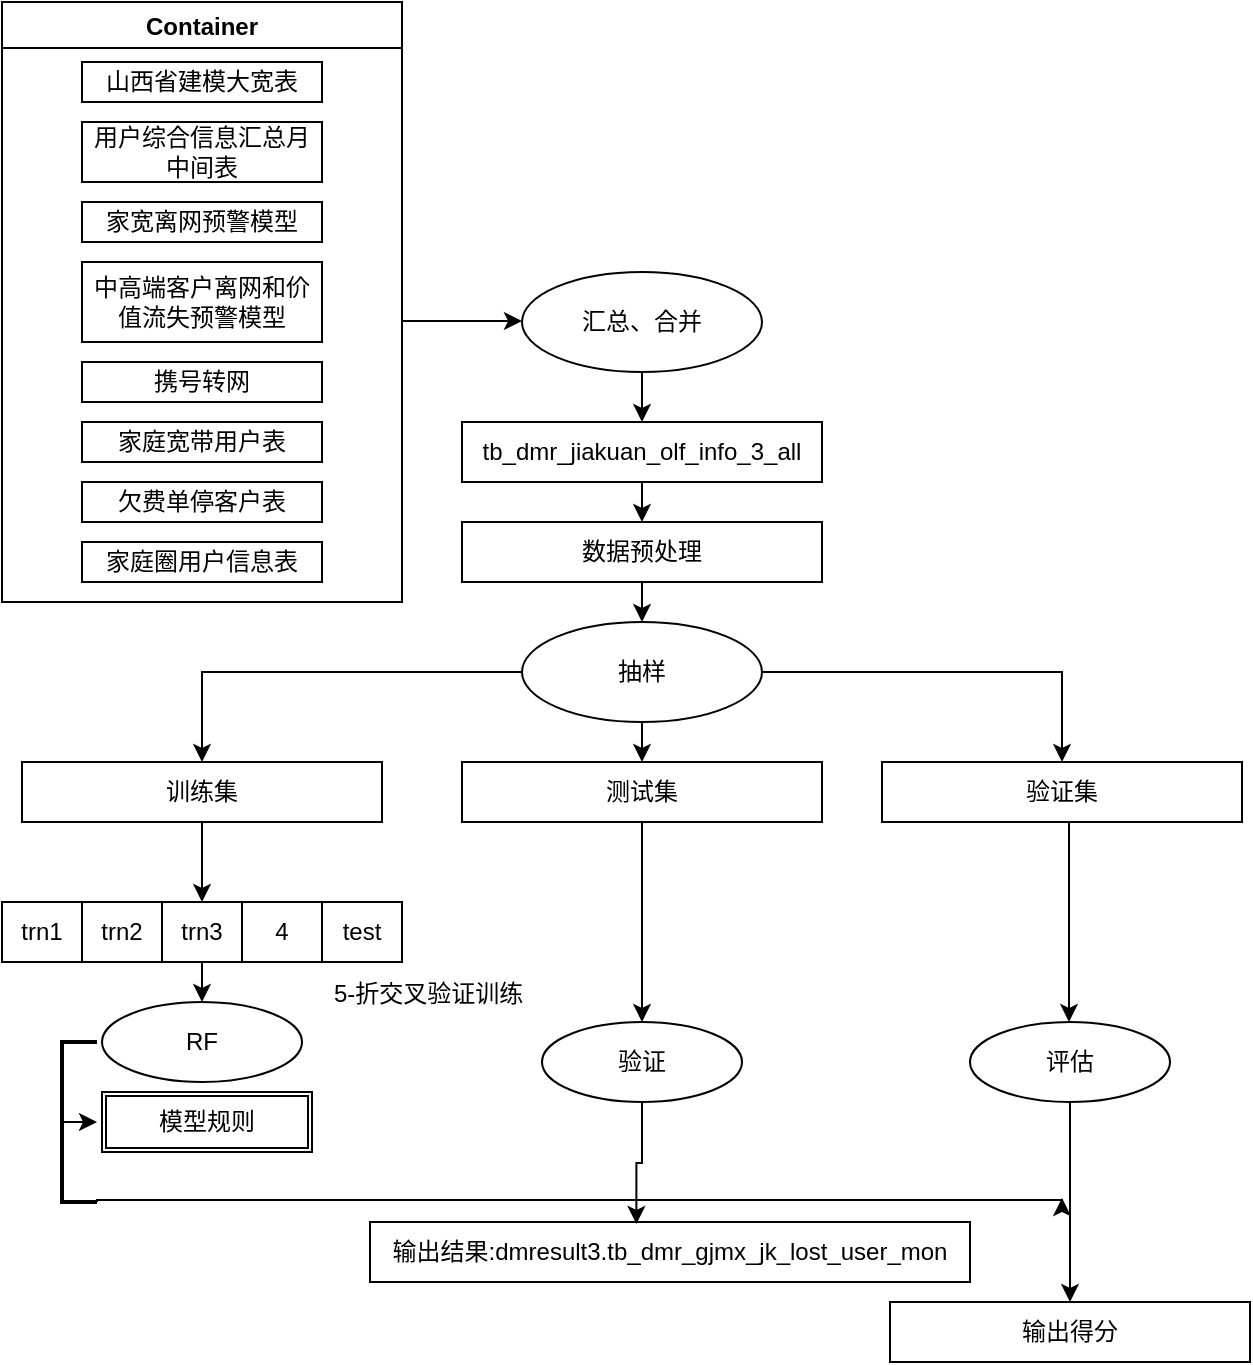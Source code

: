 <mxfile version="16.6.4" type="github">
  <diagram id="C5RBs43oDa-KdzZeNtuy" name="Page-1">
    <mxGraphModel dx="1741" dy="518" grid="1" gridSize="10" guides="1" tooltips="1" connect="1" arrows="1" fold="1" page="1" pageScale="1" pageWidth="827" pageHeight="1169" math="0" shadow="0">
      <root>
        <mxCell id="WIyWlLk6GJQsqaUBKTNV-0" />
        <mxCell id="WIyWlLk6GJQsqaUBKTNV-1" parent="WIyWlLk6GJQsqaUBKTNV-0" />
        <mxCell id="9xgiGDTQeDfuc2FrEo8u-0" value="山西省建模大宽表" style="rounded=0;whiteSpace=wrap;html=1;" vertex="1" parent="WIyWlLk6GJQsqaUBKTNV-1">
          <mxGeometry x="-30" y="40" width="120" height="20" as="geometry" />
        </mxCell>
        <mxCell id="9xgiGDTQeDfuc2FrEo8u-1" value="用户综合信息汇总月中间表" style="rounded=0;whiteSpace=wrap;html=1;" vertex="1" parent="WIyWlLk6GJQsqaUBKTNV-1">
          <mxGeometry x="-30" y="70" width="120" height="30" as="geometry" />
        </mxCell>
        <mxCell id="9xgiGDTQeDfuc2FrEo8u-2" value="家宽离网预警模型" style="rounded=0;whiteSpace=wrap;html=1;" vertex="1" parent="WIyWlLk6GJQsqaUBKTNV-1">
          <mxGeometry x="-30" y="110" width="120" height="20" as="geometry" />
        </mxCell>
        <mxCell id="9xgiGDTQeDfuc2FrEo8u-3" value="携号转网" style="rounded=0;whiteSpace=wrap;html=1;" vertex="1" parent="WIyWlLk6GJQsqaUBKTNV-1">
          <mxGeometry x="-30" y="190" width="120" height="20" as="geometry" />
        </mxCell>
        <mxCell id="9xgiGDTQeDfuc2FrEo8u-4" value="中高端客户离网和价值流失预警模型" style="rounded=0;whiteSpace=wrap;html=1;" vertex="1" parent="WIyWlLk6GJQsqaUBKTNV-1">
          <mxGeometry x="-30" y="140" width="120" height="40" as="geometry" />
        </mxCell>
        <mxCell id="9xgiGDTQeDfuc2FrEo8u-5" value="家庭宽带用户表" style="rounded=0;whiteSpace=wrap;html=1;" vertex="1" parent="WIyWlLk6GJQsqaUBKTNV-1">
          <mxGeometry x="-30" y="220" width="120" height="20" as="geometry" />
        </mxCell>
        <mxCell id="9xgiGDTQeDfuc2FrEo8u-6" value="欠费单停客户表" style="rounded=0;whiteSpace=wrap;html=1;" vertex="1" parent="WIyWlLk6GJQsqaUBKTNV-1">
          <mxGeometry x="-30" y="250" width="120" height="20" as="geometry" />
        </mxCell>
        <mxCell id="9xgiGDTQeDfuc2FrEo8u-7" value="家庭圈用户信息表" style="rounded=0;whiteSpace=wrap;html=1;" vertex="1" parent="WIyWlLk6GJQsqaUBKTNV-1">
          <mxGeometry x="-30" y="280" width="120" height="20" as="geometry" />
        </mxCell>
        <mxCell id="9xgiGDTQeDfuc2FrEo8u-14" value="" style="endArrow=classic;html=1;rounded=0;" edge="1" parent="WIyWlLk6GJQsqaUBKTNV-1">
          <mxGeometry width="50" height="50" relative="1" as="geometry">
            <mxPoint x="130" y="169.5" as="sourcePoint" />
            <mxPoint x="190" y="169.5" as="targetPoint" />
          </mxGeometry>
        </mxCell>
        <mxCell id="9xgiGDTQeDfuc2FrEo8u-16" value="tb_dmr_jiakuan_olf_info_3_all" style="rounded=0;whiteSpace=wrap;html=1;" vertex="1" parent="WIyWlLk6GJQsqaUBKTNV-1">
          <mxGeometry x="160" y="220" width="180" height="30" as="geometry" />
        </mxCell>
        <mxCell id="9xgiGDTQeDfuc2FrEo8u-19" value="汇总、合并" style="ellipse;whiteSpace=wrap;html=1;" vertex="1" parent="WIyWlLk6GJQsqaUBKTNV-1">
          <mxGeometry x="190" y="145" width="120" height="50" as="geometry" />
        </mxCell>
        <mxCell id="9xgiGDTQeDfuc2FrEo8u-22" value="数据预处理" style="rounded=0;whiteSpace=wrap;html=1;" vertex="1" parent="WIyWlLk6GJQsqaUBKTNV-1">
          <mxGeometry x="160" y="270" width="180" height="30" as="geometry" />
        </mxCell>
        <mxCell id="9xgiGDTQeDfuc2FrEo8u-25" value="测试集" style="rounded=0;whiteSpace=wrap;html=1;" vertex="1" parent="WIyWlLk6GJQsqaUBKTNV-1">
          <mxGeometry x="160" y="390" width="180" height="30" as="geometry" />
        </mxCell>
        <mxCell id="9xgiGDTQeDfuc2FrEo8u-26" value="抽样" style="ellipse;whiteSpace=wrap;html=1;" vertex="1" parent="WIyWlLk6GJQsqaUBKTNV-1">
          <mxGeometry x="190" y="320" width="120" height="50" as="geometry" />
        </mxCell>
        <mxCell id="9xgiGDTQeDfuc2FrEo8u-28" value="" style="edgeStyle=segmentEdgeStyle;endArrow=classic;html=1;rounded=0;exitX=1;exitY=0.5;exitDx=0;exitDy=0;entryX=0.5;entryY=0;entryDx=0;entryDy=0;" edge="1" parent="WIyWlLk6GJQsqaUBKTNV-1" source="9xgiGDTQeDfuc2FrEo8u-26" target="9xgiGDTQeDfuc2FrEo8u-32">
          <mxGeometry width="50" height="50" relative="1" as="geometry">
            <mxPoint x="390" y="350" as="sourcePoint" />
            <mxPoint x="440" y="430" as="targetPoint" />
          </mxGeometry>
        </mxCell>
        <mxCell id="9xgiGDTQeDfuc2FrEo8u-29" value="" style="edgeStyle=segmentEdgeStyle;endArrow=classic;html=1;rounded=0;exitX=0;exitY=0.5;exitDx=0;exitDy=0;entryX=0.5;entryY=0;entryDx=0;entryDy=0;" edge="1" parent="WIyWlLk6GJQsqaUBKTNV-1" source="9xgiGDTQeDfuc2FrEo8u-26" target="9xgiGDTQeDfuc2FrEo8u-31">
          <mxGeometry width="50" height="50" relative="1" as="geometry">
            <mxPoint x="100" y="390" as="sourcePoint" />
            <mxPoint x="30" y="435" as="targetPoint" />
          </mxGeometry>
        </mxCell>
        <mxCell id="9xgiGDTQeDfuc2FrEo8u-31" value="训练集" style="rounded=0;whiteSpace=wrap;html=1;" vertex="1" parent="WIyWlLk6GJQsqaUBKTNV-1">
          <mxGeometry x="-60" y="390" width="180" height="30" as="geometry" />
        </mxCell>
        <mxCell id="9xgiGDTQeDfuc2FrEo8u-32" value="验证集" style="rounded=0;whiteSpace=wrap;html=1;" vertex="1" parent="WIyWlLk6GJQsqaUBKTNV-1">
          <mxGeometry x="370" y="390" width="180" height="30" as="geometry" />
        </mxCell>
        <mxCell id="9xgiGDTQeDfuc2FrEo8u-33" value="RF" style="ellipse;whiteSpace=wrap;html=1;" vertex="1" parent="WIyWlLk6GJQsqaUBKTNV-1">
          <mxGeometry x="-20" y="510" width="100" height="40" as="geometry" />
        </mxCell>
        <mxCell id="9xgiGDTQeDfuc2FrEo8u-36" value="模型规则" style="shape=ext;double=1;rounded=0;whiteSpace=wrap;html=1;" vertex="1" parent="WIyWlLk6GJQsqaUBKTNV-1">
          <mxGeometry x="-20" y="555" width="105" height="30" as="geometry" />
        </mxCell>
        <mxCell id="9xgiGDTQeDfuc2FrEo8u-37" value="验证" style="ellipse;whiteSpace=wrap;html=1;" vertex="1" parent="WIyWlLk6GJQsqaUBKTNV-1">
          <mxGeometry x="200" y="520" width="100" height="40" as="geometry" />
        </mxCell>
        <mxCell id="9xgiGDTQeDfuc2FrEo8u-38" value="评估" style="ellipse;whiteSpace=wrap;html=1;" vertex="1" parent="WIyWlLk6GJQsqaUBKTNV-1">
          <mxGeometry x="414" y="520" width="100" height="40" as="geometry" />
        </mxCell>
        <mxCell id="9xgiGDTQeDfuc2FrEo8u-52" value="Container" style="swimlane;" vertex="1" parent="WIyWlLk6GJQsqaUBKTNV-1">
          <mxGeometry x="-70" y="10" width="200" height="300" as="geometry">
            <mxRectangle x="-70" y="10" width="90" height="23" as="alternateBounds" />
          </mxGeometry>
        </mxCell>
        <mxCell id="9xgiGDTQeDfuc2FrEo8u-53" value="" style="edgeStyle=elbowEdgeStyle;elbow=vertical;endArrow=classic;html=1;rounded=0;entryX=0.5;entryY=0;entryDx=0;entryDy=0;exitX=0.5;exitY=1;exitDx=0;exitDy=0;" edge="1" parent="WIyWlLk6GJQsqaUBKTNV-1" source="9xgiGDTQeDfuc2FrEo8u-22" target="9xgiGDTQeDfuc2FrEo8u-26">
          <mxGeometry width="50" height="50" relative="1" as="geometry">
            <mxPoint x="420" y="350" as="sourcePoint" />
            <mxPoint x="330" y="350" as="targetPoint" />
          </mxGeometry>
        </mxCell>
        <mxCell id="9xgiGDTQeDfuc2FrEo8u-54" value="" style="edgeStyle=elbowEdgeStyle;elbow=vertical;endArrow=classic;html=1;rounded=0;entryX=0.5;entryY=0;entryDx=0;entryDy=0;exitX=0.5;exitY=1;exitDx=0;exitDy=0;" edge="1" parent="WIyWlLk6GJQsqaUBKTNV-1" source="9xgiGDTQeDfuc2FrEo8u-26" target="9xgiGDTQeDfuc2FrEo8u-25">
          <mxGeometry width="50" height="50" relative="1" as="geometry">
            <mxPoint x="250" y="410" as="sourcePoint" />
            <mxPoint x="260" y="370" as="targetPoint" />
          </mxGeometry>
        </mxCell>
        <mxCell id="9xgiGDTQeDfuc2FrEo8u-56" value="" style="edgeStyle=elbowEdgeStyle;elbow=vertical;endArrow=classic;html=1;rounded=0;entryX=0.5;entryY=0;entryDx=0;entryDy=0;exitX=0.5;exitY=1;exitDx=0;exitDy=0;" edge="1" parent="WIyWlLk6GJQsqaUBKTNV-1" source="9xgiGDTQeDfuc2FrEo8u-16" target="9xgiGDTQeDfuc2FrEo8u-22">
          <mxGeometry width="50" height="50" relative="1" as="geometry">
            <mxPoint x="260" y="420" as="sourcePoint" />
            <mxPoint x="260" y="450" as="targetPoint" />
          </mxGeometry>
        </mxCell>
        <mxCell id="9xgiGDTQeDfuc2FrEo8u-57" value="" style="edgeStyle=elbowEdgeStyle;elbow=vertical;endArrow=classic;html=1;rounded=0;exitX=0.5;exitY=1;exitDx=0;exitDy=0;" edge="1" parent="WIyWlLk6GJQsqaUBKTNV-1" source="9xgiGDTQeDfuc2FrEo8u-19">
          <mxGeometry width="50" height="50" relative="1" as="geometry">
            <mxPoint x="260" y="275" as="sourcePoint" />
            <mxPoint x="250" y="220" as="targetPoint" />
          </mxGeometry>
        </mxCell>
        <mxCell id="9xgiGDTQeDfuc2FrEo8u-58" value="" style="edgeStyle=elbowEdgeStyle;elbow=vertical;endArrow=classic;html=1;rounded=0;exitX=0.5;exitY=1;exitDx=0;exitDy=0;entryX=0.5;entryY=0;entryDx=0;entryDy=0;" edge="1" parent="WIyWlLk6GJQsqaUBKTNV-1" source="9xgiGDTQeDfuc2FrEo8u-38" target="9xgiGDTQeDfuc2FrEo8u-60">
          <mxGeometry width="50" height="50" relative="1" as="geometry">
            <mxPoint x="260" y="380" as="sourcePoint" />
            <mxPoint x="464" y="600" as="targetPoint" />
          </mxGeometry>
        </mxCell>
        <mxCell id="9xgiGDTQeDfuc2FrEo8u-60" value="输出得分" style="rounded=0;whiteSpace=wrap;html=1;" vertex="1" parent="WIyWlLk6GJQsqaUBKTNV-1">
          <mxGeometry x="374" y="660" width="180" height="30" as="geometry" />
        </mxCell>
        <mxCell id="9xgiGDTQeDfuc2FrEo8u-61" value="" style="edgeStyle=segmentEdgeStyle;endArrow=classic;html=1;rounded=0;exitX=0.5;exitY=1;exitDx=0;exitDy=0;entryX=0.5;entryY=0;entryDx=0;entryDy=0;" edge="1" parent="WIyWlLk6GJQsqaUBKTNV-1" source="9xgiGDTQeDfuc2FrEo8u-31" target="9xgiGDTQeDfuc2FrEo8u-65">
          <mxGeometry width="50" height="50" relative="1" as="geometry">
            <mxPoint x="160" y="460" as="sourcePoint" />
            <mxPoint x="-5" y="460" as="targetPoint" />
          </mxGeometry>
        </mxCell>
        <mxCell id="9xgiGDTQeDfuc2FrEo8u-63" value="trn1" style="rounded=0;whiteSpace=wrap;html=1;" vertex="1" parent="WIyWlLk6GJQsqaUBKTNV-1">
          <mxGeometry x="-70" y="460" width="40" height="30" as="geometry" />
        </mxCell>
        <mxCell id="9xgiGDTQeDfuc2FrEo8u-64" value="trn2" style="rounded=0;whiteSpace=wrap;html=1;" vertex="1" parent="WIyWlLk6GJQsqaUBKTNV-1">
          <mxGeometry x="-30" y="460" width="40" height="30" as="geometry" />
        </mxCell>
        <mxCell id="9xgiGDTQeDfuc2FrEo8u-65" value="trn3" style="rounded=0;whiteSpace=wrap;html=1;" vertex="1" parent="WIyWlLk6GJQsqaUBKTNV-1">
          <mxGeometry x="10" y="460" width="40" height="30" as="geometry" />
        </mxCell>
        <mxCell id="9xgiGDTQeDfuc2FrEo8u-66" value="4" style="rounded=0;whiteSpace=wrap;html=1;" vertex="1" parent="WIyWlLk6GJQsqaUBKTNV-1">
          <mxGeometry x="50" y="460" width="40" height="30" as="geometry" />
        </mxCell>
        <mxCell id="9xgiGDTQeDfuc2FrEo8u-67" value="test" style="rounded=0;whiteSpace=wrap;html=1;" vertex="1" parent="WIyWlLk6GJQsqaUBKTNV-1">
          <mxGeometry x="90" y="460" width="40" height="30" as="geometry" />
        </mxCell>
        <mxCell id="9xgiGDTQeDfuc2FrEo8u-68" value="" style="edgeStyle=segmentEdgeStyle;endArrow=classic;html=1;rounded=0;exitX=0.5;exitY=1;exitDx=0;exitDy=0;entryX=0.5;entryY=0;entryDx=0;entryDy=0;" edge="1" parent="WIyWlLk6GJQsqaUBKTNV-1" source="9xgiGDTQeDfuc2FrEo8u-65" target="9xgiGDTQeDfuc2FrEo8u-33">
          <mxGeometry width="50" height="50" relative="1" as="geometry">
            <mxPoint x="40" y="430" as="sourcePoint" />
            <mxPoint x="40" y="470" as="targetPoint" />
          </mxGeometry>
        </mxCell>
        <mxCell id="9xgiGDTQeDfuc2FrEo8u-70" value="" style="strokeWidth=2;html=1;shape=mxgraph.flowchart.annotation_1;align=left;pointerEvents=1;" vertex="1" parent="WIyWlLk6GJQsqaUBKTNV-1">
          <mxGeometry x="-40" y="530" width="17.5" height="80" as="geometry" />
        </mxCell>
        <mxCell id="9xgiGDTQeDfuc2FrEo8u-72" value="5-折交叉验证训练" style="text;strokeColor=none;fillColor=none;align=left;verticalAlign=middle;spacingLeft=4;spacingRight=4;overflow=hidden;points=[[0,0.5],[1,0.5]];portConstraint=eastwest;rotatable=0;" vertex="1" parent="WIyWlLk6GJQsqaUBKTNV-1">
          <mxGeometry x="90" y="490" width="110" height="30" as="geometry" />
        </mxCell>
        <mxCell id="9xgiGDTQeDfuc2FrEo8u-73" value="输出结果:dmresult3.tb_dmr_gjmx_jk_lost_user_mon" style="rounded=0;whiteSpace=wrap;html=1;" vertex="1" parent="WIyWlLk6GJQsqaUBKTNV-1">
          <mxGeometry x="114" y="620" width="300" height="30" as="geometry" />
        </mxCell>
        <mxCell id="9xgiGDTQeDfuc2FrEo8u-74" value="" style="edgeStyle=elbowEdgeStyle;elbow=vertical;endArrow=classic;html=1;rounded=0;exitX=0.5;exitY=1;exitDx=0;exitDy=0;entryX=0.444;entryY=0.033;entryDx=0;entryDy=0;entryPerimeter=0;" edge="1" parent="WIyWlLk6GJQsqaUBKTNV-1" source="9xgiGDTQeDfuc2FrEo8u-37" target="9xgiGDTQeDfuc2FrEo8u-73">
          <mxGeometry width="50" height="50" relative="1" as="geometry">
            <mxPoint x="474" y="570" as="sourcePoint" />
            <mxPoint x="474" y="620" as="targetPoint" />
          </mxGeometry>
        </mxCell>
        <mxCell id="9xgiGDTQeDfuc2FrEo8u-75" value="" style="edgeStyle=elbowEdgeStyle;elbow=vertical;endArrow=classic;html=1;rounded=0;exitX=0;exitY=0.5;exitDx=0;exitDy=0;entryX=1;entryY=0.5;entryDx=0;entryDy=0;entryPerimeter=0;exitPerimeter=0;" edge="1" parent="WIyWlLk6GJQsqaUBKTNV-1" source="9xgiGDTQeDfuc2FrEo8u-70" target="9xgiGDTQeDfuc2FrEo8u-70">
          <mxGeometry width="50" height="50" relative="1" as="geometry">
            <mxPoint x="260" y="570" as="sourcePoint" />
            <mxPoint x="259.92" y="610.99" as="targetPoint" />
          </mxGeometry>
        </mxCell>
        <mxCell id="9xgiGDTQeDfuc2FrEo8u-76" value="" style="edgeStyle=elbowEdgeStyle;elbow=vertical;endArrow=classic;html=1;rounded=0;exitX=1;exitY=1;exitDx=0;exitDy=0;exitPerimeter=0;" edge="1" parent="WIyWlLk6GJQsqaUBKTNV-1" source="9xgiGDTQeDfuc2FrEo8u-70">
          <mxGeometry width="50" height="50" relative="1" as="geometry">
            <mxPoint x="260" y="570" as="sourcePoint" />
            <mxPoint x="460" y="608" as="targetPoint" />
          </mxGeometry>
        </mxCell>
        <mxCell id="9xgiGDTQeDfuc2FrEo8u-77" value="" style="edgeStyle=elbowEdgeStyle;elbow=vertical;endArrow=classic;html=1;rounded=0;entryX=0.5;entryY=0;entryDx=0;entryDy=0;exitX=0.5;exitY=1;exitDx=0;exitDy=0;" edge="1" parent="WIyWlLk6GJQsqaUBKTNV-1" source="9xgiGDTQeDfuc2FrEo8u-25" target="9xgiGDTQeDfuc2FrEo8u-37">
          <mxGeometry width="50" height="50" relative="1" as="geometry">
            <mxPoint x="260" y="380" as="sourcePoint" />
            <mxPoint x="260" y="400" as="targetPoint" />
          </mxGeometry>
        </mxCell>
        <mxCell id="9xgiGDTQeDfuc2FrEo8u-79" value="" style="edgeStyle=elbowEdgeStyle;elbow=vertical;endArrow=classic;html=1;rounded=0;entryX=0.5;entryY=0;entryDx=0;entryDy=0;exitX=0.5;exitY=1;exitDx=0;exitDy=0;" edge="1" parent="WIyWlLk6GJQsqaUBKTNV-1">
          <mxGeometry width="50" height="50" relative="1" as="geometry">
            <mxPoint x="463.5" y="420" as="sourcePoint" />
            <mxPoint x="463.5" y="520" as="targetPoint" />
          </mxGeometry>
        </mxCell>
      </root>
    </mxGraphModel>
  </diagram>
</mxfile>
